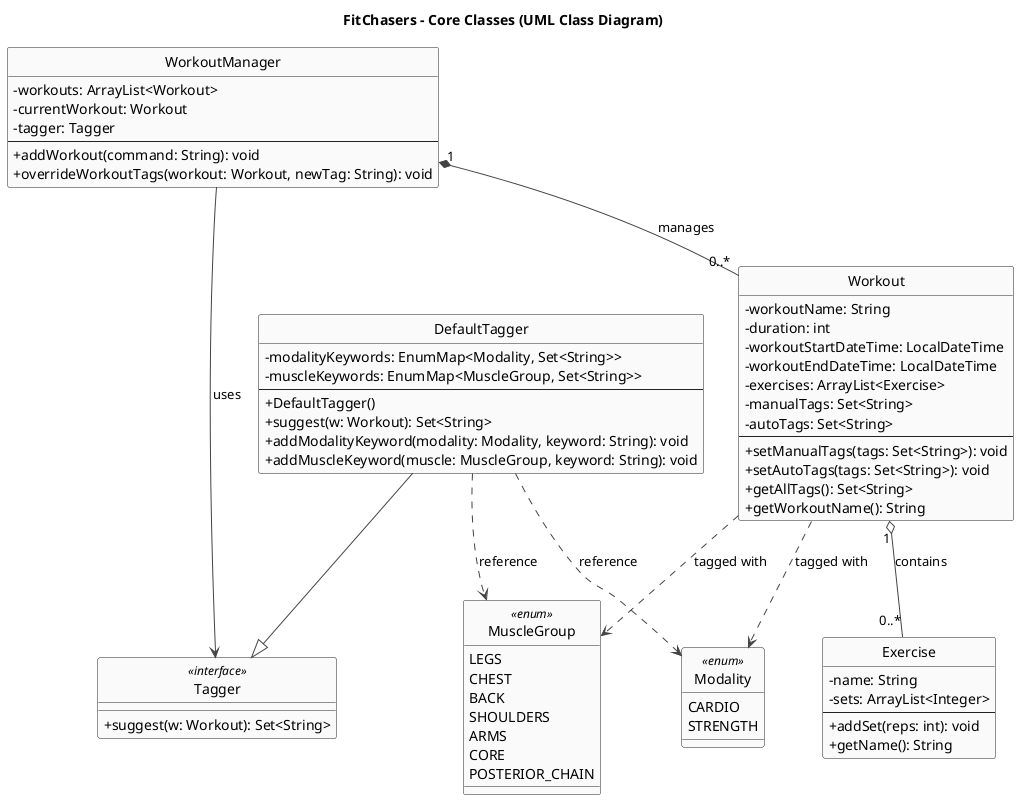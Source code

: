@startuml
title FitChasers – Core Classes (UML Class Diagram)

skinparam shadowing false
skinparam classAttributeIconSize 0
skinparam ArrowColor #444
skinparam ClassBorderColor #222
skinparam ClassBackgroundColor #FAFAFA
skinparam NoteBackgroundColor #fff
skinparam NoteBorderColor #aaa

hide circle

' ===== Classes & Interfaces =====
class WorkoutManager {
  -workouts: ArrayList<Workout>
  -currentWorkout: Workout
  -tagger: Tagger
  --
  +addWorkout(command: String): void
  +overrideWorkoutTags(workout: Workout, newTag: String): void
}

class Tagger <<interface>> {
  +suggest(w: Workout): Set<String>
}

class DefaultTagger {
  -modalityKeywords: EnumMap<Modality, Set<String>>
  -muscleKeywords: EnumMap<MuscleGroup, Set<String>>
  --
  +DefaultTagger()
  +suggest(w: Workout): Set<String>
  +addModalityKeyword(modality: Modality, keyword: String): void
  +addMuscleKeyword(muscle: MuscleGroup, keyword: String): void
}

class Workout {
  -workoutName: String
  -duration: int
  -workoutStartDateTime: LocalDateTime
  -workoutEndDateTime: LocalDateTime
  -exercises: ArrayList<Exercise>
  -manualTags: Set<String>
  -autoTags: Set<String>
  --
  +setManualTags(tags: Set<String>): void
  +setAutoTags(tags: Set<String>): void
  +getAllTags(): Set<String>
  +getWorkoutName(): String
}

class Exercise {
  -name: String
  -sets: ArrayList<Integer>
  --
  +addSet(reps: int): void
  +getName(): String
}

class Modality <<enum>> {
  CARDIO
  STRENGTH
}

class MuscleGroup <<enum>> {
  LEGS
  CHEST
  BACK
  SHOULDERS
  ARMS
  CORE
  POSTERIOR_CHAIN
}

' ===== Relationships =====
WorkoutManager "1" *-- "0..*" Workout : manages
WorkoutManager --> Tagger : uses
DefaultTagger --|> Tagger
Workout "1" o-- "0..*" Exercise : contains
Workout ..> Modality : tagged with
Workout ..> MuscleGroup : tagged with
DefaultTagger ..> Modality : reference
DefaultTagger ..> MuscleGroup : reference

@enduml
